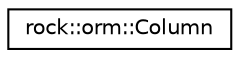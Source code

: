 digraph "类继承关系图"
{
 // LATEX_PDF_SIZE
  edge [fontname="Helvetica",fontsize="10",labelfontname="Helvetica",labelfontsize="10"];
  node [fontname="Helvetica",fontsize="10",shape=record];
  rankdir="LR";
  Node0 [label="rock::orm::Column",height=0.2,width=0.4,color="black", fillcolor="white", style="filled",URL="$classrock_1_1orm_1_1Column.html",tooltip=" "];
}
